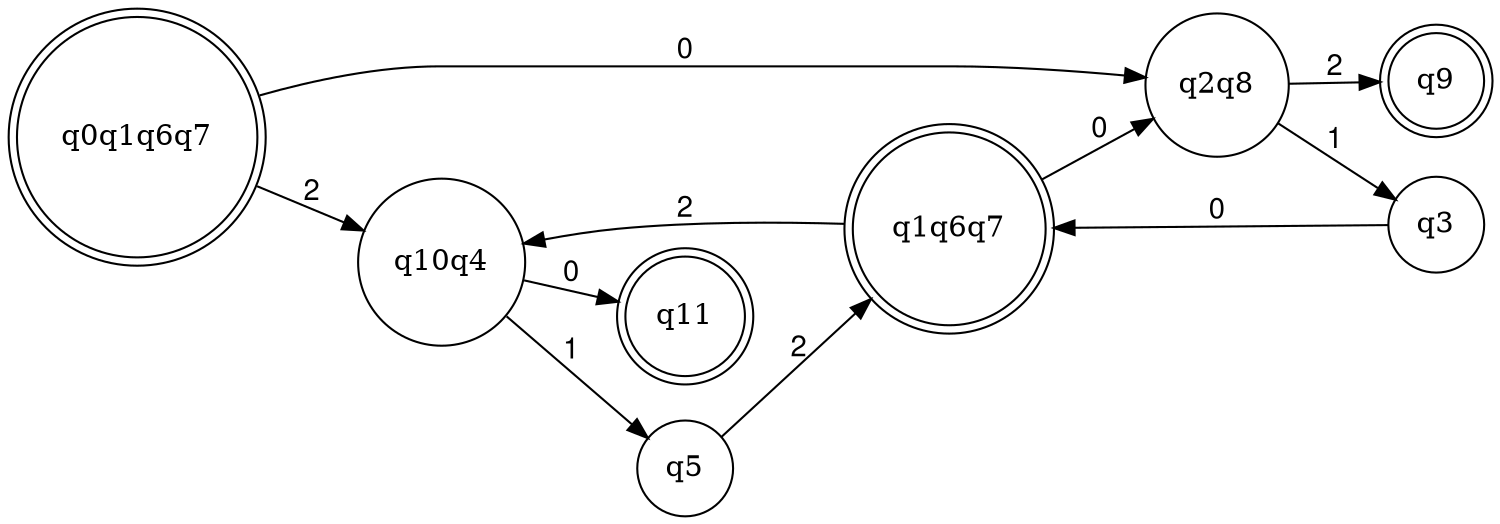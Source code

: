 digraph finite_state_machine {
      fontname="Helvetica,Arial,sans-serif"
      edge [fontname="Helvetica,Arial,sans-serif"]
      rankdir=LR;
      node [shape = doublecircle]; q11 q1q6q7 q9 q0q1q6q7;
 node [shape = circle];
q0q1q6q7 -> q2q8 [label = "0"];
q0q1q6q7 -> q10q4 [label = "2"];
q2q8 -> q3 [label = "1"];
q2q8 -> q9 [label = "2"];
q3 -> q1q6q7 [label = "0"];
q1q6q7 -> q2q8 [label = "0"];
q1q6q7 -> q10q4 [label = "2"];
q10q4 -> q11 [label = "0"];
q10q4 -> q5 [label = "1"];
q5 -> q1q6q7 [label = "2"];
}